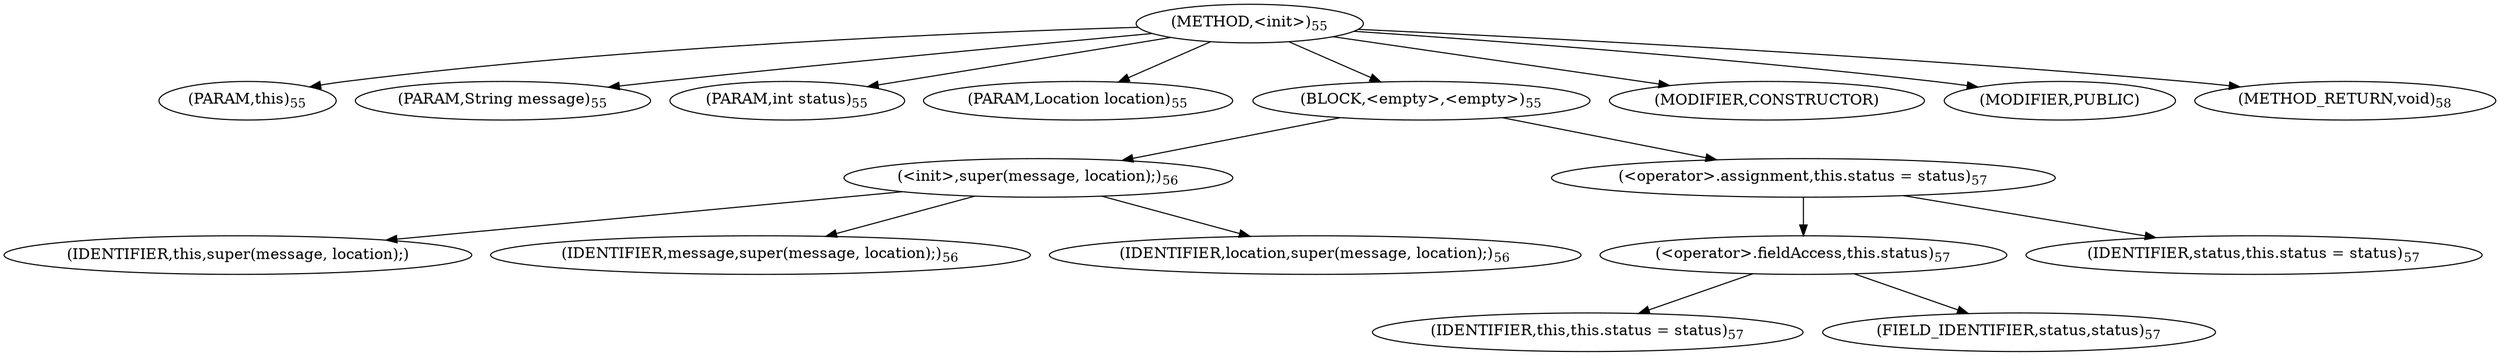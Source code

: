 digraph "&lt;init&gt;" {  
"41" [label = <(METHOD,&lt;init&gt;)<SUB>55</SUB>> ]
"10" [label = <(PARAM,this)<SUB>55</SUB>> ]
"42" [label = <(PARAM,String message)<SUB>55</SUB>> ]
"43" [label = <(PARAM,int status)<SUB>55</SUB>> ]
"44" [label = <(PARAM,Location location)<SUB>55</SUB>> ]
"45" [label = <(BLOCK,&lt;empty&gt;,&lt;empty&gt;)<SUB>55</SUB>> ]
"46" [label = <(&lt;init&gt;,super(message, location);)<SUB>56</SUB>> ]
"9" [label = <(IDENTIFIER,this,super(message, location);)> ]
"47" [label = <(IDENTIFIER,message,super(message, location);)<SUB>56</SUB>> ]
"48" [label = <(IDENTIFIER,location,super(message, location);)<SUB>56</SUB>> ]
"49" [label = <(&lt;operator&gt;.assignment,this.status = status)<SUB>57</SUB>> ]
"50" [label = <(&lt;operator&gt;.fieldAccess,this.status)<SUB>57</SUB>> ]
"11" [label = <(IDENTIFIER,this,this.status = status)<SUB>57</SUB>> ]
"51" [label = <(FIELD_IDENTIFIER,status,status)<SUB>57</SUB>> ]
"52" [label = <(IDENTIFIER,status,this.status = status)<SUB>57</SUB>> ]
"53" [label = <(MODIFIER,CONSTRUCTOR)> ]
"54" [label = <(MODIFIER,PUBLIC)> ]
"55" [label = <(METHOD_RETURN,void)<SUB>58</SUB>> ]
  "41" -> "10" 
  "41" -> "42" 
  "41" -> "43" 
  "41" -> "44" 
  "41" -> "45" 
  "41" -> "53" 
  "41" -> "54" 
  "41" -> "55" 
  "45" -> "46" 
  "45" -> "49" 
  "46" -> "9" 
  "46" -> "47" 
  "46" -> "48" 
  "49" -> "50" 
  "49" -> "52" 
  "50" -> "11" 
  "50" -> "51" 
}
